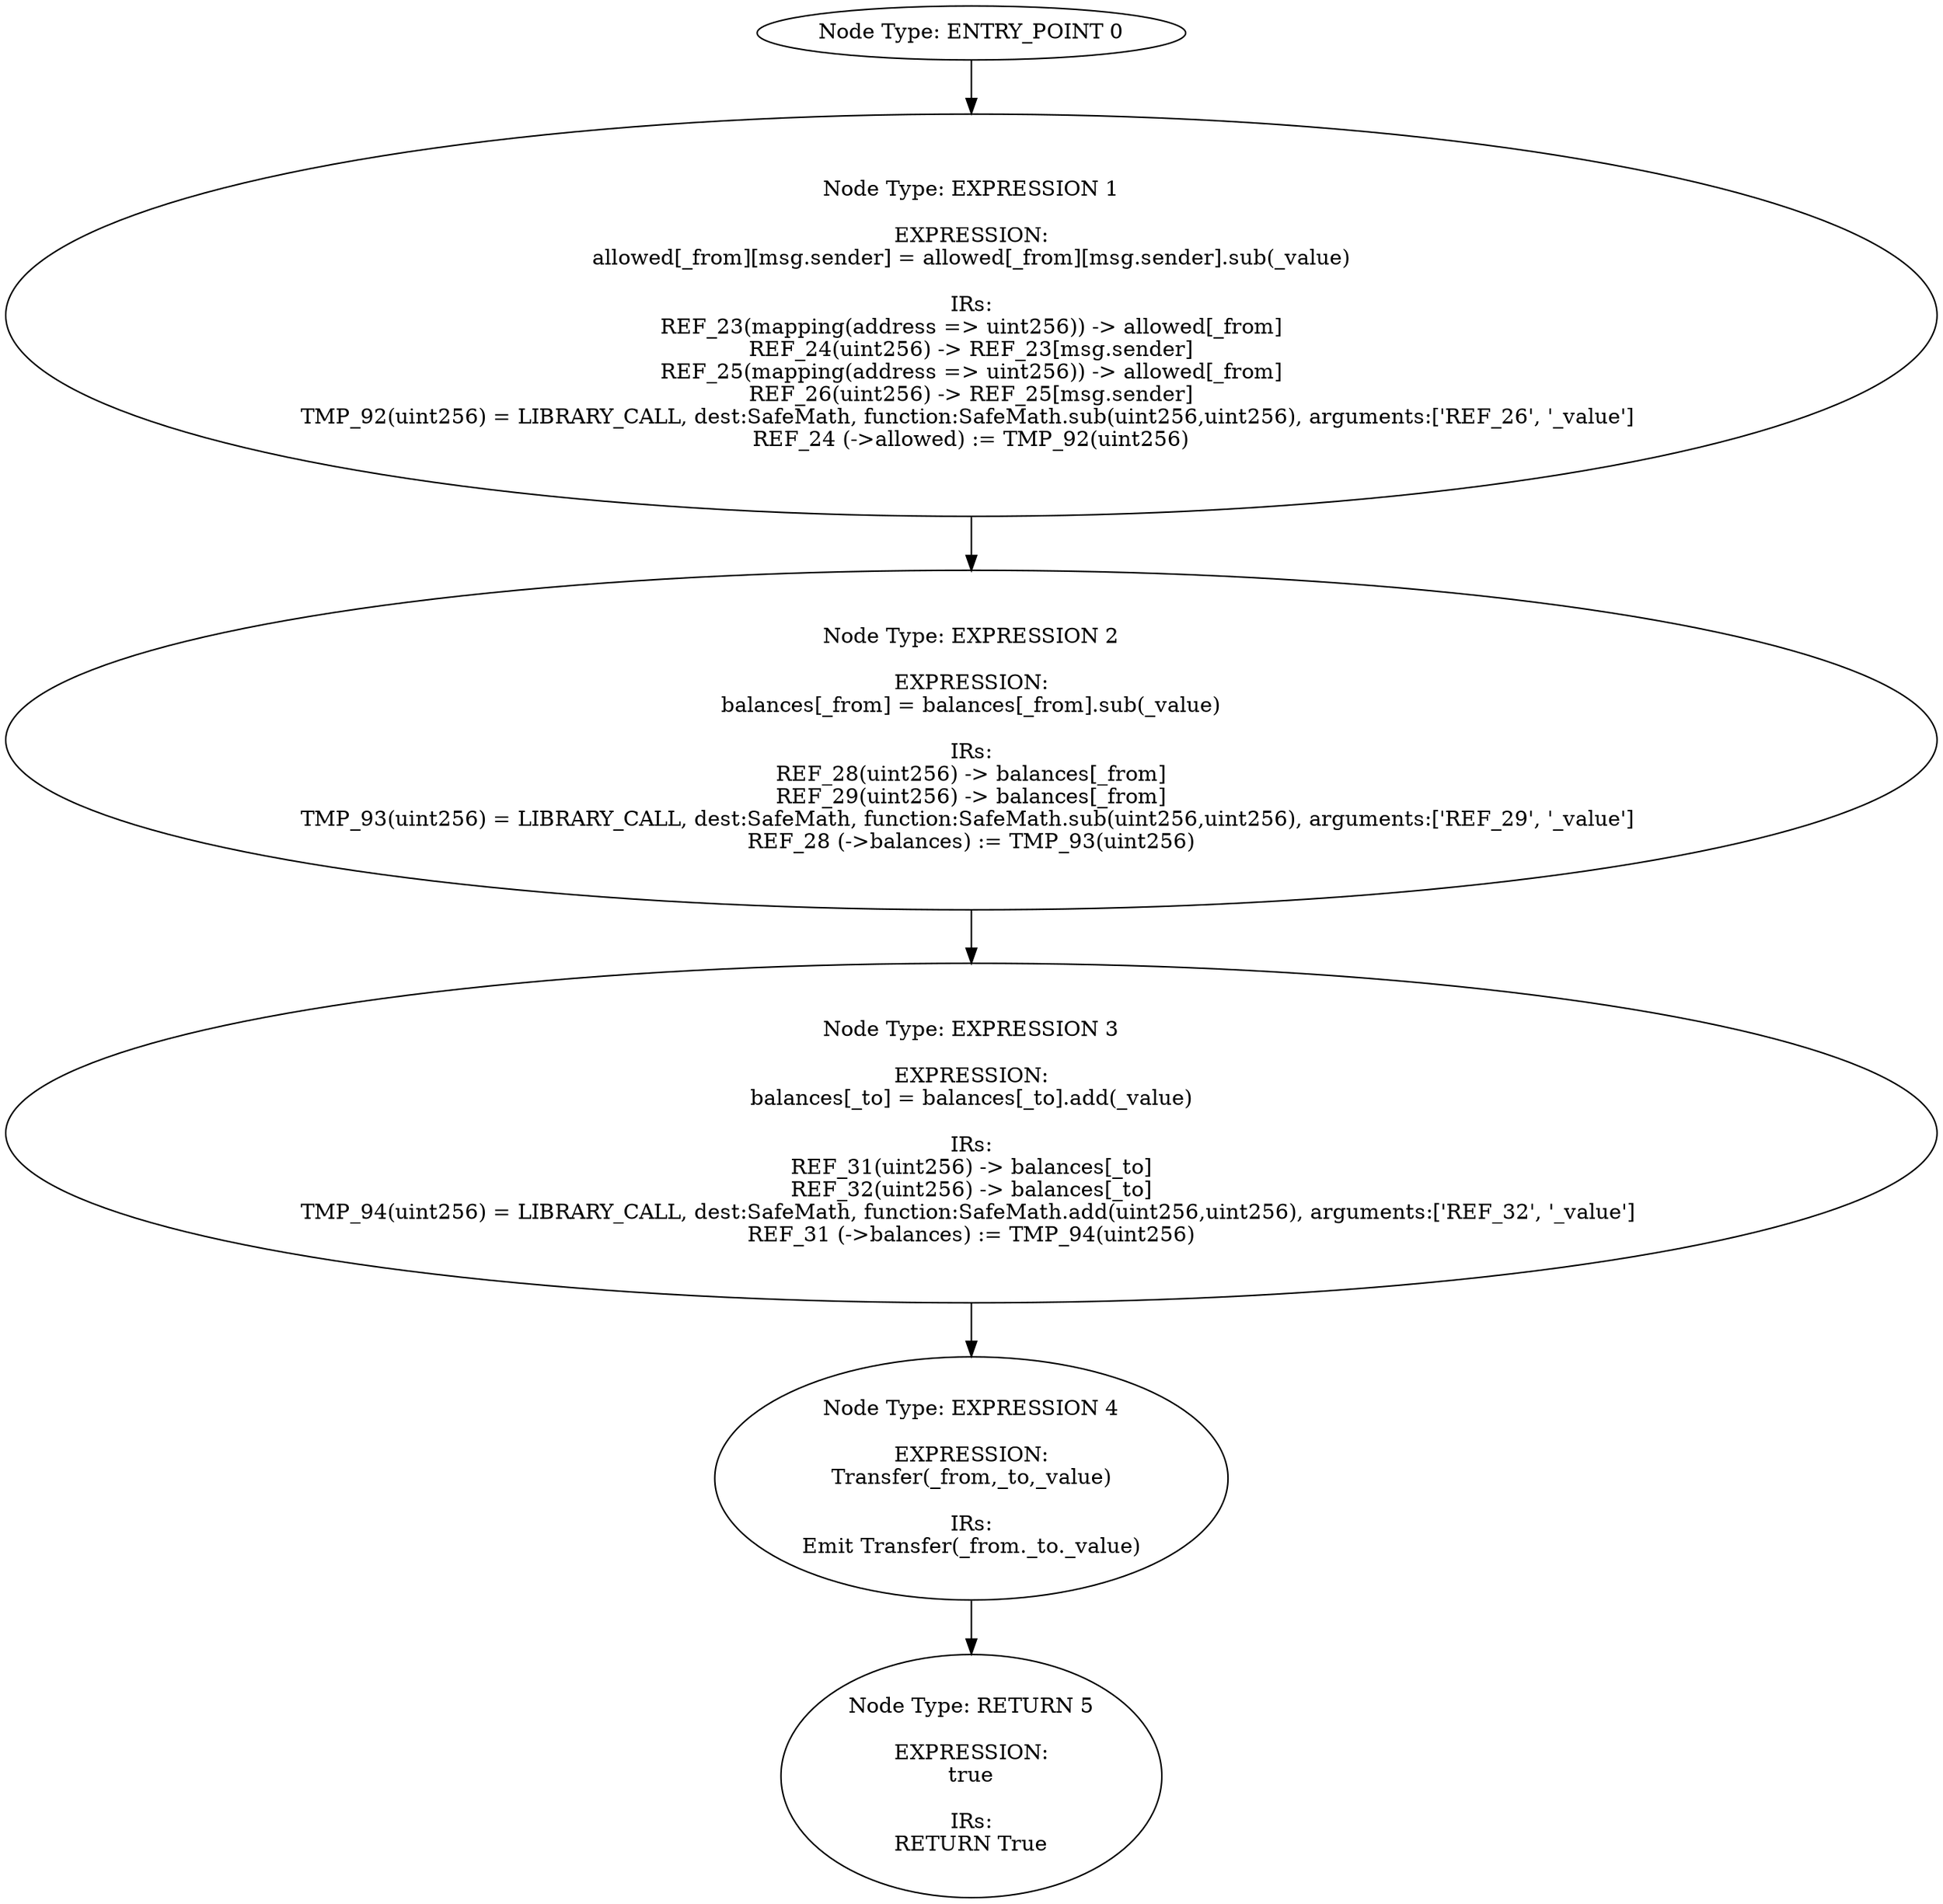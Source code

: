 digraph{
0[label="Node Type: ENTRY_POINT 0
"];
0->1;
1[label="Node Type: EXPRESSION 1

EXPRESSION:
allowed[_from][msg.sender] = allowed[_from][msg.sender].sub(_value)

IRs:
REF_23(mapping(address => uint256)) -> allowed[_from]
REF_24(uint256) -> REF_23[msg.sender]
REF_25(mapping(address => uint256)) -> allowed[_from]
REF_26(uint256) -> REF_25[msg.sender]
TMP_92(uint256) = LIBRARY_CALL, dest:SafeMath, function:SafeMath.sub(uint256,uint256), arguments:['REF_26', '_value'] 
REF_24 (->allowed) := TMP_92(uint256)"];
1->2;
2[label="Node Type: EXPRESSION 2

EXPRESSION:
balances[_from] = balances[_from].sub(_value)

IRs:
REF_28(uint256) -> balances[_from]
REF_29(uint256) -> balances[_from]
TMP_93(uint256) = LIBRARY_CALL, dest:SafeMath, function:SafeMath.sub(uint256,uint256), arguments:['REF_29', '_value'] 
REF_28 (->balances) := TMP_93(uint256)"];
2->3;
3[label="Node Type: EXPRESSION 3

EXPRESSION:
balances[_to] = balances[_to].add(_value)

IRs:
REF_31(uint256) -> balances[_to]
REF_32(uint256) -> balances[_to]
TMP_94(uint256) = LIBRARY_CALL, dest:SafeMath, function:SafeMath.add(uint256,uint256), arguments:['REF_32', '_value'] 
REF_31 (->balances) := TMP_94(uint256)"];
3->4;
4[label="Node Type: EXPRESSION 4

EXPRESSION:
Transfer(_from,_to,_value)

IRs:
Emit Transfer(_from._to._value)"];
4->5;
5[label="Node Type: RETURN 5

EXPRESSION:
true

IRs:
RETURN True"];
}
